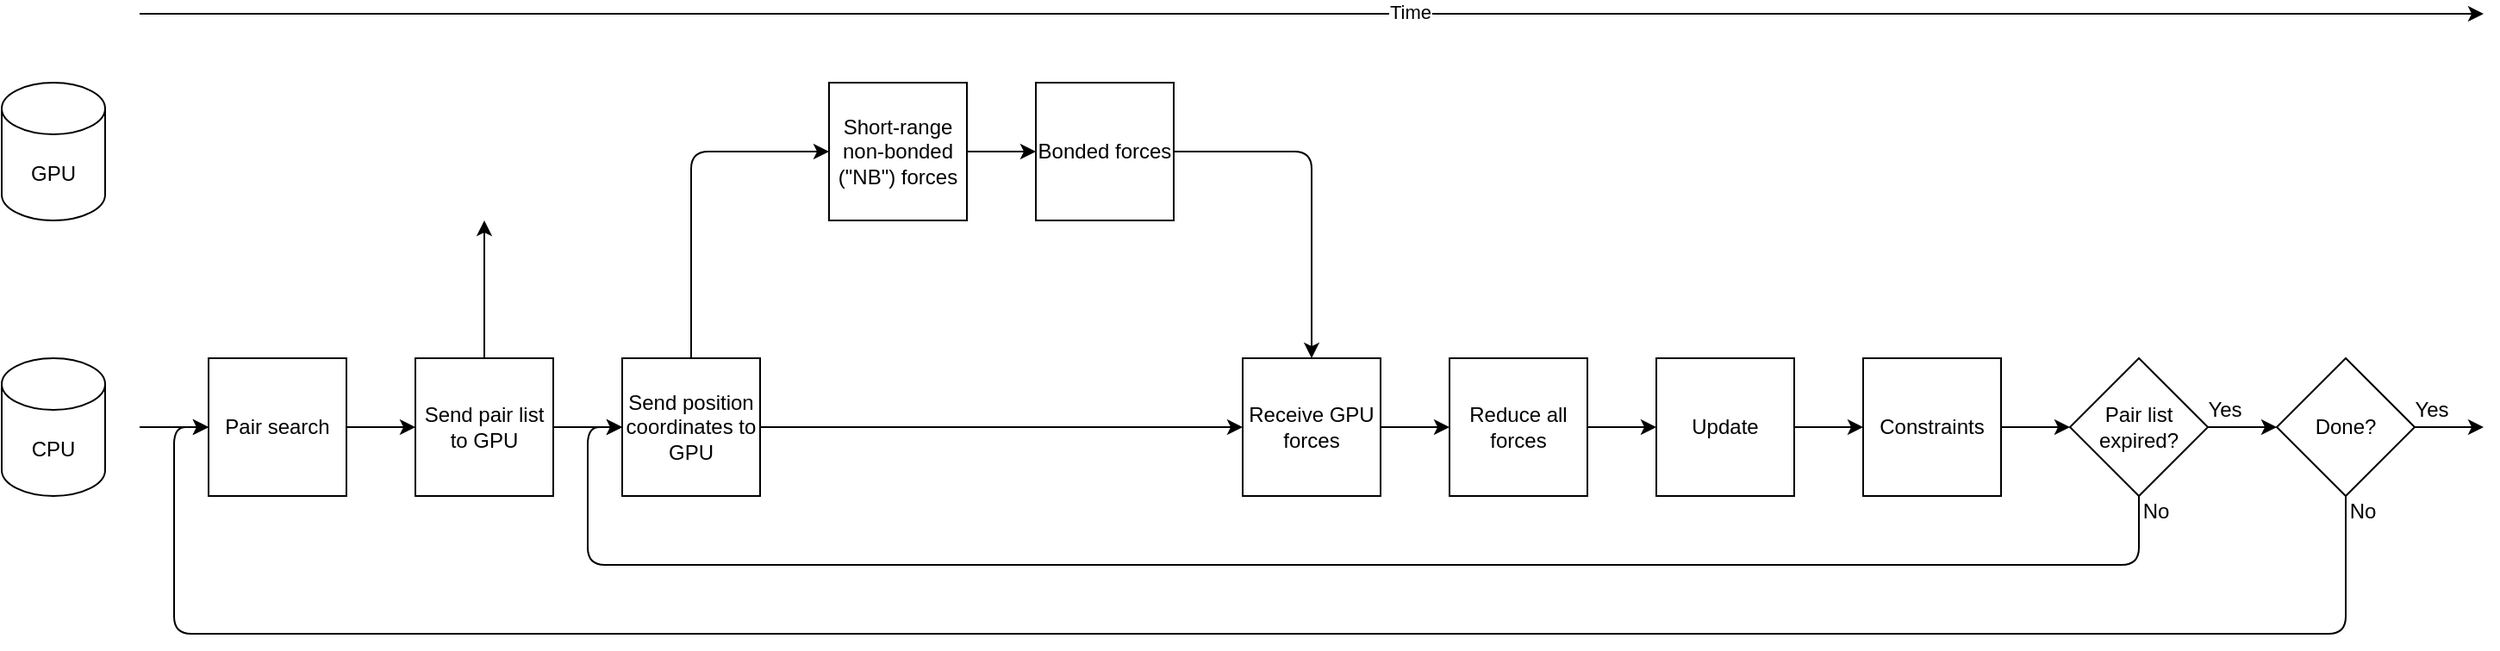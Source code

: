 <mxfile version="14.1.8" type="device"><diagram id="_HBpgSKyVObSuQ_kN55g" name="Page-1"><mxGraphModel dx="1102" dy="1000" grid="1" gridSize="10" guides="1" tooltips="1" connect="1" arrows="1" fold="1" page="1" pageScale="1" pageWidth="1654" pageHeight="1169" math="0" shadow="0"><root><mxCell id="0"/><mxCell id="1" parent="0"/><mxCell id="xqSQ0waNmZC-vH5PV82z-5" value="" style="endArrow=classic;html=1;" parent="1" edge="1"><mxGeometry width="50" height="50" relative="1" as="geometry"><mxPoint x="120" y="80" as="sourcePoint"/><mxPoint x="1480" y="80" as="targetPoint"/></mxGeometry></mxCell><mxCell id="xqSQ0waNmZC-vH5PV82z-6" value="Time" style="edgeLabel;html=1;align=center;verticalAlign=middle;resizable=0;points=[];" parent="xqSQ0waNmZC-vH5PV82z-5" vertex="1" connectable="0"><mxGeometry x="0.142" y="3" relative="1" as="geometry"><mxPoint x="-40" y="1.5" as="offset"/></mxGeometry></mxCell><mxCell id="xqSQ0waNmZC-vH5PV82z-7" value="Update" style="whiteSpace=wrap;html=1;aspect=fixed;" parent="1" vertex="1"><mxGeometry x="1000" y="280" width="80" height="80" as="geometry"/></mxCell><mxCell id="xqSQ0waNmZC-vH5PV82z-8" value="Constraints" style="whiteSpace=wrap;html=1;aspect=fixed;" parent="1" vertex="1"><mxGeometry x="1120" y="280" width="80" height="80" as="geometry"/></mxCell><mxCell id="xqSQ0waNmZC-vH5PV82z-11" value="" style="endArrow=classic;html=1;exitX=1;exitY=0.5;exitDx=0;exitDy=0;entryX=0;entryY=0.5;entryDx=0;entryDy=0;" parent="1" source="xqSQ0waNmZC-vH5PV82z-7" target="xqSQ0waNmZC-vH5PV82z-8" edge="1"><mxGeometry width="50" height="50" relative="1" as="geometry"><mxPoint x="970" y="330" as="sourcePoint"/><mxPoint x="1010" y="330" as="targetPoint"/></mxGeometry></mxCell><mxCell id="xqSQ0waNmZC-vH5PV82z-12" value="" style="endArrow=classic;html=1;exitX=1;exitY=0.5;exitDx=0;exitDy=0;entryX=0;entryY=0.5;entryDx=0;entryDy=0;" parent="1" source="xqSQ0waNmZC-vH5PV82z-8" target="xqSQ0waNmZC-vH5PV82z-13" edge="1"><mxGeometry width="50" height="50" relative="1" as="geometry"><mxPoint x="1090" y="331.5" as="sourcePoint"/><mxPoint x="1130" y="331.5" as="targetPoint"/></mxGeometry></mxCell><mxCell id="xqSQ0waNmZC-vH5PV82z-13" value="Pair list expired?" style="rhombus;whiteSpace=wrap;html=1;" parent="1" vertex="1"><mxGeometry x="1240" y="280" width="80" height="80" as="geometry"/></mxCell><mxCell id="xqSQ0waNmZC-vH5PV82z-14" value="" style="endArrow=classic;html=1;exitX=1;exitY=0.5;exitDx=0;exitDy=0;entryX=0;entryY=0.5;entryDx=0;entryDy=0;" parent="1" source="xqSQ0waNmZC-vH5PV82z-13" edge="1"><mxGeometry width="50" height="50" relative="1" as="geometry"><mxPoint x="1100" y="340" as="sourcePoint"/><mxPoint x="1360" y="320" as="targetPoint"/></mxGeometry></mxCell><mxCell id="xqSQ0waNmZC-vH5PV82z-17" value="Yes" style="text;html=1;strokeColor=none;fillColor=none;align=center;verticalAlign=middle;whiteSpace=wrap;rounded=0;" parent="1" vertex="1"><mxGeometry x="1310" y="300" width="40" height="20" as="geometry"/></mxCell><mxCell id="xqSQ0waNmZC-vH5PV82z-18" value="No" style="text;html=1;strokeColor=none;fillColor=none;align=center;verticalAlign=middle;whiteSpace=wrap;rounded=0;" parent="1" vertex="1"><mxGeometry x="1270" y="358.5" width="40" height="20" as="geometry"/></mxCell><mxCell id="nZesR5KTaCcrrk03C1Ym-1" value="" style="endArrow=classic;html=1;exitX=1;exitY=0.5;exitDx=0;exitDy=0;entryX=0;entryY=0.5;entryDx=0;entryDy=0;" parent="1" edge="1"><mxGeometry width="50" height="50" relative="1" as="geometry"><mxPoint x="120" y="320" as="sourcePoint"/><mxPoint x="160" y="320" as="targetPoint"/></mxGeometry></mxCell><mxCell id="nZesR5KTaCcrrk03C1Ym-2" value="Pair search" style="whiteSpace=wrap;html=1;aspect=fixed;" parent="1" vertex="1"><mxGeometry x="160" y="280" width="80" height="80" as="geometry"/></mxCell><mxCell id="nZesR5KTaCcrrk03C1Ym-3" value="Send pair list to GPU" style="whiteSpace=wrap;html=1;aspect=fixed;" parent="1" vertex="1"><mxGeometry x="280" y="280" width="80" height="80" as="geometry"/></mxCell><mxCell id="nZesR5KTaCcrrk03C1Ym-11" value="Done?" style="rhombus;whiteSpace=wrap;html=1;" parent="1" vertex="1"><mxGeometry x="1360" y="280" width="80" height="80" as="geometry"/></mxCell><mxCell id="nZesR5KTaCcrrk03C1Ym-12" value="" style="endArrow=classic;html=1;exitX=1;exitY=0.5;exitDx=0;exitDy=0;" parent="1" source="nZesR5KTaCcrrk03C1Ym-11" edge="1"><mxGeometry width="50" height="50" relative="1" as="geometry"><mxPoint x="1210" y="330" as="sourcePoint"/><mxPoint x="1480" y="320" as="targetPoint"/></mxGeometry></mxCell><mxCell id="nZesR5KTaCcrrk03C1Ym-13" value="Yes" style="text;html=1;strokeColor=none;fillColor=none;align=center;verticalAlign=middle;whiteSpace=wrap;rounded=0;" parent="1" vertex="1"><mxGeometry x="1430" y="300" width="40" height="20" as="geometry"/></mxCell><mxCell id="nZesR5KTaCcrrk03C1Ym-14" value="" style="endArrow=classic;html=1;exitX=0.5;exitY=1;exitDx=0;exitDy=0;" parent="1" source="nZesR5KTaCcrrk03C1Ym-11" edge="1"><mxGeometry width="50" height="50" relative="1" as="geometry"><mxPoint x="640" y="580" as="sourcePoint"/><mxPoint x="160" y="320" as="targetPoint"/><Array as="points"><mxPoint x="1400" y="440"/><mxPoint x="140" y="440"/><mxPoint x="140" y="320"/></Array></mxGeometry></mxCell><mxCell id="nZesR5KTaCcrrk03C1Ym-15" value="" style="endArrow=classic;html=1;exitX=0.5;exitY=1;exitDx=0;exitDy=0;entryX=0;entryY=0.5;entryDx=0;entryDy=0;" parent="1" source="xqSQ0waNmZC-vH5PV82z-13" target="204Er07DQvmp8xbBkKwD-7" edge="1"><mxGeometry width="50" height="50" relative="1" as="geometry"><mxPoint x="640" y="550" as="sourcePoint"/><mxPoint x="380" y="320" as="targetPoint"/><Array as="points"><mxPoint x="1280" y="400"/><mxPoint x="380" y="400"/><mxPoint x="380" y="320"/></Array></mxGeometry></mxCell><mxCell id="nZesR5KTaCcrrk03C1Ym-16" value="No" style="text;html=1;strokeColor=none;fillColor=none;align=center;verticalAlign=middle;whiteSpace=wrap;rounded=0;" parent="1" vertex="1"><mxGeometry x="1390" y="358.5" width="40" height="20" as="geometry"/></mxCell><mxCell id="nZesR5KTaCcrrk03C1Ym-17" value="CPU" style="shape=cylinder3;whiteSpace=wrap;html=1;boundedLbl=1;backgroundOutline=1;size=15;" parent="1" vertex="1"><mxGeometry x="40" y="280" width="60" height="80" as="geometry"/></mxCell><mxCell id="204Er07DQvmp8xbBkKwD-1" value="GPU" style="shape=cylinder3;whiteSpace=wrap;html=1;boundedLbl=1;backgroundOutline=1;size=15;" parent="1" vertex="1"><mxGeometry x="40" y="120" width="60" height="80" as="geometry"/></mxCell><mxCell id="204Er07DQvmp8xbBkKwD-2" value="" style="endArrow=classic;html=1;" parent="1" edge="1"><mxGeometry width="50" height="50" relative="1" as="geometry"><mxPoint x="360" y="320" as="sourcePoint"/><mxPoint x="400" y="320" as="targetPoint"/></mxGeometry></mxCell><mxCell id="204Er07DQvmp8xbBkKwD-3" value="" style="endArrow=classic;html=1;exitX=1;exitY=0.5;exitDx=0;exitDy=0;" parent="1" source="nZesR5KTaCcrrk03C1Ym-2" edge="1"><mxGeometry width="50" height="50" relative="1" as="geometry"><mxPoint x="370" y="331.5" as="sourcePoint"/><mxPoint x="280" y="320" as="targetPoint"/></mxGeometry></mxCell><mxCell id="204Er07DQvmp8xbBkKwD-6" value="Bonded forces" style="whiteSpace=wrap;html=1;aspect=fixed;" parent="1" vertex="1"><mxGeometry x="640" y="120" width="80" height="80" as="geometry"/></mxCell><mxCell id="204Er07DQvmp8xbBkKwD-7" value="Send position coordinates to GPU" style="whiteSpace=wrap;html=1;aspect=fixed;" parent="1" vertex="1"><mxGeometry x="400" y="280" width="80" height="80" as="geometry"/></mxCell><mxCell id="204Er07DQvmp8xbBkKwD-8" value="" style="endArrow=classic;html=1;exitX=0.5;exitY=0;exitDx=0;exitDy=0;entryX=0;entryY=0.5;entryDx=0;entryDy=0;" parent="1" source="204Er07DQvmp8xbBkKwD-7" target="204Er07DQvmp8xbBkKwD-20" edge="1"><mxGeometry width="50" height="50" relative="1" as="geometry"><mxPoint x="800" y="570" as="sourcePoint"/><mxPoint x="480" y="160" as="targetPoint"/><Array as="points"><mxPoint x="440" y="160"/></Array></mxGeometry></mxCell><mxCell id="204Er07DQvmp8xbBkKwD-11" value="" style="endArrow=classic;html=1;exitX=1;exitY=0.5;exitDx=0;exitDy=0;entryX=0;entryY=0.5;entryDx=0;entryDy=0;" parent="1" source="204Er07DQvmp8xbBkKwD-20" target="204Er07DQvmp8xbBkKwD-6" edge="1"><mxGeometry width="50" height="50" relative="1" as="geometry"><mxPoint x="730" y="330" as="sourcePoint"/><mxPoint x="640" y="320" as="targetPoint"/></mxGeometry></mxCell><mxCell id="204Er07DQvmp8xbBkKwD-12" value="" style="endArrow=classic;html=1;exitX=1;exitY=0.5;exitDx=0;exitDy=0;entryX=0;entryY=0.5;entryDx=0;entryDy=0;" parent="1" source="204Er07DQvmp8xbBkKwD-7" target="204Er07DQvmp8xbBkKwD-13" edge="1"><mxGeometry width="50" height="50" relative="1" as="geometry"><mxPoint x="740" y="340" as="sourcePoint"/><mxPoint x="520" y="320" as="targetPoint"/></mxGeometry></mxCell><mxCell id="204Er07DQvmp8xbBkKwD-13" value="Receive GPU forces" style="whiteSpace=wrap;html=1;aspect=fixed;" parent="1" vertex="1"><mxGeometry x="760" y="280" width="80" height="80" as="geometry"/></mxCell><mxCell id="204Er07DQvmp8xbBkKwD-14" value="Reduce all forces" style="whiteSpace=wrap;html=1;aspect=fixed;" parent="1" vertex="1"><mxGeometry x="880" y="280" width="80" height="80" as="geometry"/></mxCell><mxCell id="204Er07DQvmp8xbBkKwD-16" value="" style="endArrow=classic;html=1;exitX=1;exitY=0.5;exitDx=0;exitDy=0;entryX=0;entryY=0.5;entryDx=0;entryDy=0;" parent="1" source="204Er07DQvmp8xbBkKwD-13" target="204Er07DQvmp8xbBkKwD-14" edge="1"><mxGeometry width="50" height="50" relative="1" as="geometry"><mxPoint x="730" y="330" as="sourcePoint"/><mxPoint x="770" y="330" as="targetPoint"/></mxGeometry></mxCell><mxCell id="204Er07DQvmp8xbBkKwD-17" value="" style="endArrow=classic;html=1;exitX=1;exitY=0.5;exitDx=0;exitDy=0;entryX=0;entryY=0.5;entryDx=0;entryDy=0;" parent="1" source="204Er07DQvmp8xbBkKwD-14" target="xqSQ0waNmZC-vH5PV82z-7" edge="1"><mxGeometry width="50" height="50" relative="1" as="geometry"><mxPoint x="850" y="330" as="sourcePoint"/><mxPoint x="890" y="330" as="targetPoint"/></mxGeometry></mxCell><mxCell id="204Er07DQvmp8xbBkKwD-18" value="" style="endArrow=classic;html=1;entryX=0.5;entryY=0;entryDx=0;entryDy=0;" parent="1" target="204Er07DQvmp8xbBkKwD-13" edge="1"><mxGeometry width="50" height="50" relative="1" as="geometry"><mxPoint x="720" y="160" as="sourcePoint"/><mxPoint x="930" y="520" as="targetPoint"/><Array as="points"><mxPoint x="800" y="160"/></Array></mxGeometry></mxCell><mxCell id="204Er07DQvmp8xbBkKwD-20" value="&lt;span&gt;Short-range&lt;/span&gt;&lt;br&gt;&lt;span&gt;non-bonded (&quot;NB&quot;) forces&lt;/span&gt;" style="rounded=0;whiteSpace=wrap;html=1;" parent="1" vertex="1"><mxGeometry x="520" y="120" width="80" height="80" as="geometry"/></mxCell><mxCell id="204Er07DQvmp8xbBkKwD-21" value="" style="endArrow=classic;html=1;exitX=0.5;exitY=0;exitDx=0;exitDy=0;" parent="1" source="nZesR5KTaCcrrk03C1Ym-3" edge="1"><mxGeometry width="50" height="50" relative="1" as="geometry"><mxPoint x="800" y="570" as="sourcePoint"/><mxPoint x="320" y="200" as="targetPoint"/></mxGeometry></mxCell></root></mxGraphModel></diagram></mxfile>